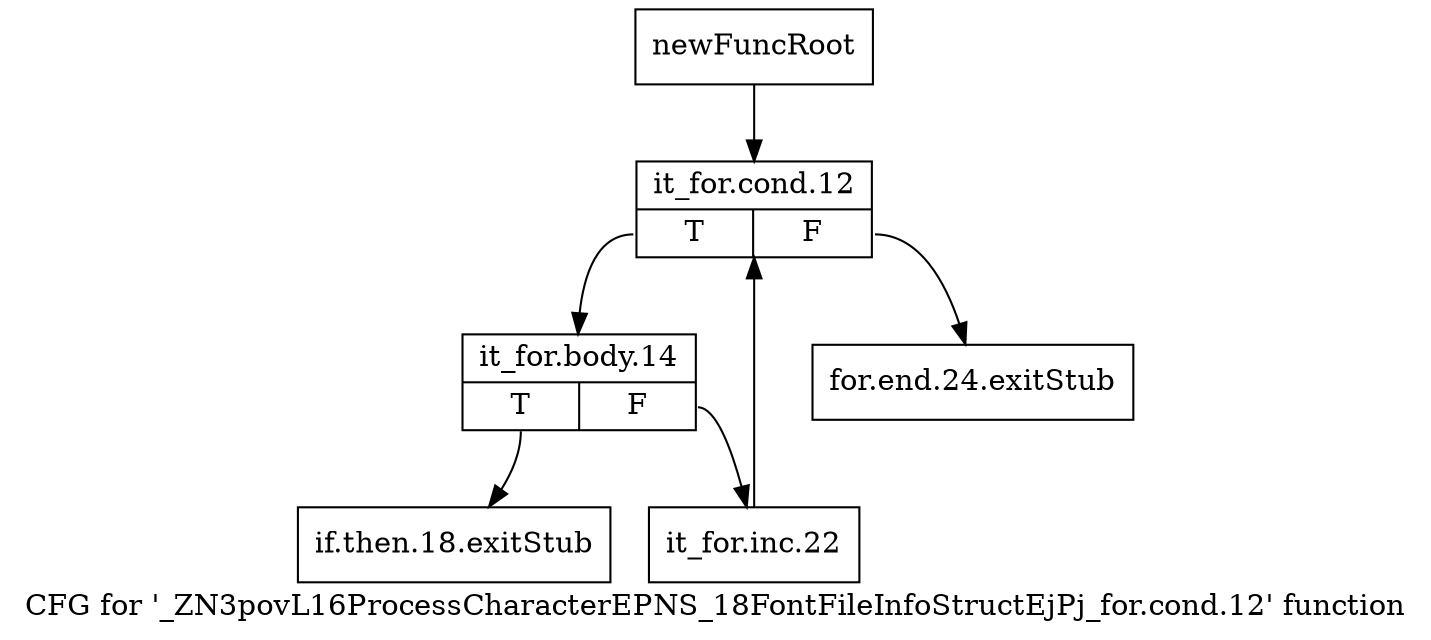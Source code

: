 digraph "CFG for '_ZN3povL16ProcessCharacterEPNS_18FontFileInfoStructEjPj_for.cond.12' function" {
	label="CFG for '_ZN3povL16ProcessCharacterEPNS_18FontFileInfoStructEjPj_for.cond.12' function";

	Node0x2d72170 [shape=record,label="{newFuncRoot}"];
	Node0x2d72170 -> Node0x2d72260;
	Node0x2d721c0 [shape=record,label="{for.end.24.exitStub}"];
	Node0x2d72210 [shape=record,label="{if.then.18.exitStub}"];
	Node0x2d72260 [shape=record,label="{it_for.cond.12|{<s0>T|<s1>F}}"];
	Node0x2d72260:s0 -> Node0x2d722b0;
	Node0x2d72260:s1 -> Node0x2d721c0;
	Node0x2d722b0 [shape=record,label="{it_for.body.14|{<s0>T|<s1>F}}"];
	Node0x2d722b0:s0 -> Node0x2d72210;
	Node0x2d722b0:s1 -> Node0x2d72300;
	Node0x2d72300 [shape=record,label="{it_for.inc.22}"];
	Node0x2d72300 -> Node0x2d72260;
}
